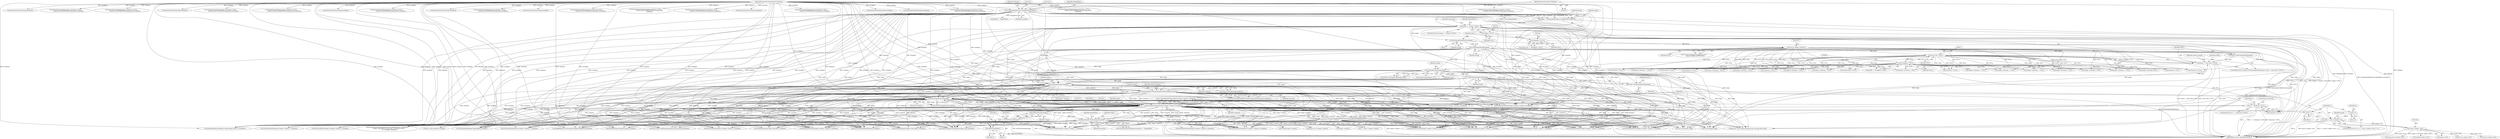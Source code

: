 digraph "0_ImageMagick_816ecab6c532ae086ff4186b3eaf4aa7092d536f@pointer" {
"1001289" [label="(Call,r=GetAuthenticPixels(image,0,y,image->columns,1,exception))"];
"1001291" [label="(Call,GetAuthenticPixels(image,0,y,image->columns,1,exception))"];
"1000325" [label="(Call,image == (Image *) NULL)"];
"1000316" [label="(Call,image = CloneImage(IMimage,0,0,MagickFalse,exception))"];
"1000318" [label="(Call,CloneImage(IMimage,0,0,MagickFalse,exception))"];
"1000221" [label="(MethodParameterIn,Image *IMimage)"];
"1000222" [label="(MethodParameterIn,ExceptionInfo *exception)"];
"1000327" [label="(Call,(Image *) NULL)"];
"1001329" [label="(Call,SyncAuthenticPixels(image,exception))"];
"1001325" [label="(Call,GetPixelChannels(image))"];
"1000951" [label="(Call,SyncImage(image,exception))"];
"1000682" [label="(Call,GetImageProfile(image,name))"];
"1000847" [label="(Call,GetNextImageProfile(image))"];
"1000672" [label="(Call,GetNextImageProfile(image))"];
"1000667" [label="(Call,ResetImageProfileIterator(image))"];
"1000674" [label="(Call,name != (const char *) NULL)"];
"1000845" [label="(Call,name=GetNextImageProfile(image))"];
"1000670" [label="(Call,name=GetNextImageProfile(image))"];
"1000676" [label="(Call,(const char *) NULL)"];
"1000688" [label="(Call,(StringInfo *) NULL)"];
"1000381" [label="(Call,png_get_libpng_ver(NULL))"];
"1000341" [label="(Call,(ImageInfo *) NULL)"];
"1001007" [label="(Call,TransformImageColorspace(image,sRGBColorspace,exception))"];
"1001029" [label="(Call,SyncImage(image,exception))"];
"1001279" [label="(Call,y < (ssize_t) image->rows)"];
"1001276" [label="(Call,y=0)"];
"1001286" [label="(Call,y++)"];
"1001281" [label="(Call,(ssize_t) image->rows)"];
"1001313" [label="(Call,(ssize_t) image->columns)"];
"1001301" [label="(Call,r == (Quantum *) NULL)"];
"1001321" [label="(Call,LBR01PixelRGBA(r))"];
"1001323" [label="(Call,r+=GetPixelChannels(image))"];
"1001570" [label="(Call,(double) image->rows)"];
"1001101" [label="(Call,(Quantum *) NULL)"];
"1001005" [label="(Call,(void) TransformImageColorspace(image,sRGBColorspace,exception))"];
"1000316" [label="(Call,image = CloneImage(IMimage,0,0,MagickFalse,exception))"];
"1001279" [label="(Call,y < (ssize_t) image->rows)"];
"1000333" [label="(Identifier,image_info)"];
"1000688" [label="(Call,(StringInfo *) NULL)"];
"1000321" [label="(Literal,0)"];
"1000222" [label="(MethodParameterIn,ExceptionInfo *exception)"];
"1001299" [label="(Identifier,exception)"];
"1001325" [label="(Call,GetPixelChannels(image))"];
"1000848" [label="(Identifier,image)"];
"1002715" [label="(Call,(Quantum *) NULL)"];
"1001300" [label="(ControlStructure,if (r == (Quantum *) NULL))"];
"1001326" [label="(Identifier,image)"];
"1000326" [label="(Identifier,image)"];
"1001009" [label="(Identifier,sRGBColorspace)"];
"1001306" [label="(ControlStructure,break;)"];
"1001029" [label="(Call,SyncImage(image,exception))"];
"1008835" [label="(Call,ExportQuantumPixels(image,(CacheView *) NULL,\n                    quantum_info,RGBQuantum,ping_pixels,exception))"];
"1003428" [label="(Call,SyncAuthenticPixels(image,exception))"];
"1004203" [label="(Call,error_info.image=image)"];
"1004192" [label="(Call,ThrowMagickException(exception,GetMagickModule(),CoderError,\n          \"Cannot write PNG8 or color-type 3; colormap is NULL\",\n          \"`%s'\",IMimage->filename))"];
"1001604" [label="(Call,image->colormap != NULL)"];
"1000318" [label="(Call,CloneImage(IMimage,0,0,MagickFalse,exception))"];
"1002330" [label="(Call,(Quantum *) NULL)"];
"1001329" [label="(Call,SyncAuthenticPixels(image,exception))"];
"1003129" [label="(Call,SyncAuthenticPixels(image,exception))"];
"1000674" [label="(Call,name != (const char *) NULL)"];
"1000695" [label="(Call,LocaleCompare(name,\"ICC\"))"];
"1000671" [label="(Identifier,name)"];
"1000668" [label="(Identifier,image)"];
"1001311" [label="(Call,x < (ssize_t) image->columns)"];
"1001559" [label="(Call,(double) image->columns)"];
"1003525" [label="(Call,GetAuthenticPixels(image,0,y,image->columns,1,exception))"];
"1000686" [label="(Call,profile != (StringInfo *) NULL)"];
"1001283" [label="(Call,image->rows)"];
"1004105" [label="(Call,(QuantumInfo *) NULL)"];
"1001292" [label="(Identifier,image)"];
"1004208" [label="(Call,error_info.exception=exception)"];
"1001193" [label="(Call,GetAuthenticPixels(image,0,y,image->columns,1,exception))"];
"1001277" [label="(Identifier,y)"];
"1001139" [label="(Call,image->colormap != NULL)"];
"1003924" [label="(Call,GetVirtualPixels(image,0,y,image->columns,1, exception))"];
"1001341" [label="(Call,image->colormap != NULL)"];
"1000971" [label="(Call,image->colormap != NULL)"];
"1003901" [label="(Call,image->colormap == NULL)"];
"1001288" [label="(Block,)"];
"1001243" [label="(Call,image->colormap != NULL)"];
"1000320" [label="(Literal,0)"];
"1001291" [label="(Call,GetAuthenticPixels(image,0,y,image->columns,1,exception))"];
"1000383" [label="(Literal,32)"];
"1000329" [label="(Identifier,NULL)"];
"1000675" [label="(Identifier,name)"];
"1001818" [label="(Call,(Quantum *) NULL)"];
"1000672" [label="(Call,GetNextImageProfile(image))"];
"1007017" [label="(Call,SetImageAlpha(image,OpaqueAlpha,exception))"];
"1000951" [label="(Call,SyncImage(image,exception))"];
"1003669" [label="(Call,image->colormap == NULL)"];
"1001796" [label="(Call,(ssize_t) image->rows)"];
"1008545" [label="(Call,GetVirtualPixels(image,0,y,image->columns,1,exception))"];
"1001309" [label="(Identifier,x)"];
"1003936" [label="(Call,(Quantum *) NULL)"];
"1008735" [label="(Call,GetVirtualPixels(image,0,y,image->columns,1, exception))"];
"1001289" [label="(Call,r=GetAuthenticPixels(image,0,y,image->columns,1,exception))"];
"1000682" [label="(Call,GetImageProfile(image,name))"];
"1003287" [label="(Call,SyncAuthenticPixels(image,exception))"];
"1000322" [label="(Identifier,MagickFalse)"];
"1000684" [label="(Identifier,name)"];
"1000317" [label="(Identifier,image)"];
"1003362" [label="(Call,image->colormap == NULL)"];
"1008572" [label="(Call,ExportQuantumPixels(image,(CacheView *) NULL,\n                    quantum_info,GrayQuantum,ping_pixels,exception))"];
"1001007" [label="(Call,TransformImageColorspace(image,sRGBColorspace,exception))"];
"1000670" [label="(Call,name=GetNextImageProfile(image))"];
"1001301" [label="(Call,r == (Quantum *) NULL)"];
"1001313" [label="(Call,(ssize_t) image->columns)"];
"1000324" [label="(ControlStructure,if (image == (Image *) NULL))"];
"1001324" [label="(Identifier,r)"];
"1003243" [label="(Call,GetAuthenticPixels(image,0,y,image->columns,1,exception))"];
"1000343" [label="(Identifier,NULL)"];
"1000953" [label="(Identifier,exception)"];
"1009005" [label="(Call,ExportQuantumPixels(image,(CacheView *) NULL,\n                         quantum_info,GrayAlphaQuantum,ping_pixels,\n                         exception))"];
"1000679" [label="(Block,)"];
"1000678" [label="(Identifier,NULL)"];
"1000952" [label="(Identifier,image)"];
"1003221" [label="(Call,image->colormap == NULL)"];
"1000405" [label="(Call,logging != MagickFalse)"];
"1000673" [label="(Identifier,image)"];
"1000381" [label="(Call,png_get_libpng_ver(NULL))"];
"1001031" [label="(Identifier,exception)"];
"1001321" [label="(Call,LBR01PixelRGBA(r))"];
"1000323" [label="(Identifier,exception)"];
"1008776" [label="(Call,ExportQuantumPixels(image,(CacheView *) NULL,\n                        quantum_info,GrayQuantum,ping_pixels,exception))"];
"1001331" [label="(Identifier,exception)"];
"1007677" [label="(Call,GetImageProperty(image,\"date:modify\",exception))"];
"1001328" [label="(Call,SyncAuthenticPixels(image,exception) == MagickFalse)"];
"1001010" [label="(Identifier,exception)"];
"1003080" [label="(Call,(Quantum *) NULL)"];
"1001295" [label="(Call,image->columns)"];
"1001205" [label="(Call,(Quantum *) NULL)"];
"1000221" [label="(MethodParameterIn,Image *IMimage)"];
"1002811" [label="(Call,SyncAuthenticPixels(image,exception))"];
"1004259" [label="(Call,png_set_write_fn(ping,image,png_put_data,png_flush_data))"];
"1001280" [label="(Identifier,y)"];
"1008304" [label="(Call,GetVirtualPixels(image,0,y,image->columns,1,exception))"];
"1008387" [label="(Call,ExportQuantumPixels(image,(CacheView *) NULL,\n                quantum_info,RedQuantum,ping_pixels,exception))"];
"1000690" [label="(Identifier,NULL)"];
"1001287" [label="(Identifier,y)"];
"1003914" [label="(Call,(ssize_t) image->rows)"];
"1008823" [label="(Call,ExportQuantumPixels(image,(CacheView *) NULL,\n                    quantum_info,RGBAQuantum,ping_pixels,exception))"];
"1001290" [label="(Identifier,r)"];
"1009779" [label="(MethodReturn,static MagickBooleanType)"];
"1000847" [label="(Call,GetNextImageProfile(image))"];
"1000327" [label="(Call,(Image *) NULL)"];
"1000683" [label="(Identifier,image)"];
"1000341" [label="(Call,(ImageInfo *) NULL)"];
"1000664" [label="(Block,)"];
"1001298" [label="(Literal,1)"];
"1001294" [label="(Identifier,y)"];
"1000680" [label="(Call,profile=GetImageProfile(image,name))"];
"1000325" [label="(Call,image == (Image *) NULL)"];
"1004362" [label="(Call,(png_uint_32) image->columns)"];
"1001302" [label="(Identifier,r)"];
"1001281" [label="(Call,(ssize_t) image->rows)"];
"1001338" [label="(Identifier,image)"];
"1000382" [label="(Identifier,NULL)"];
"1003691" [label="(Call,GetAuthenticPixels(image,0,y,image->columns,1,exception))"];
"1002833" [label="(Call,image->colormap != NULL)"];
"1004188" [label="(Call,DestroyImage(image))"];
"1001330" [label="(Identifier,image)"];
"1002703" [label="(Call,GetAuthenticPixels(image,0,y,image->columns,1,exception))"];
"1003569" [label="(Call,SyncAuthenticPixels(image,exception))"];
"1003024" [label="(Call,image->colormap != NULL)"];
"1004369" [label="(Call,(png_uint_32) image->rows)"];
"1001315" [label="(Call,image->columns)"];
"1008327" [label="(Call,ExportQuantumPixels(image,(CacheView *) NULL,\n                quantum_info,GrayQuantum,ping_pixels,exception))"];
"1000993" [label="(Call,image->colormap=NULL)"];
"1000949" [label="(Call,(void) SyncImage(image,exception))"];
"1000669" [label="(ControlStructure,for (name=GetNextImageProfile(image); name != (const char *) NULL; ))"];
"1001275" [label="(ControlStructure,for (y=0; y < (ssize_t) image->rows; y++))"];
"1001322" [label="(Identifier,r)"];
"1000846" [label="(Identifier,name)"];
"1001319" [label="(Identifier,x)"];
"1001806" [label="(Call,GetAuthenticPixels(image,0,y,image->columns,1,exception))"];
"1008625" [label="(Call,ExportQuantumPixels(image,(CacheView *) NULL,\n                  quantum_info,GrayAlphaQuantum,ping_pixels,exception))"];
"1001030" [label="(Identifier,image)"];
"1000330" [label="(Return,return(MagickFalse);)"];
"1003384" [label="(Call,GetAuthenticPixels(image,0,y,image->columns,1,exception))"];
"1007702" [label="(Call,OpenBlob(image_info,image,WriteBinaryBlobMode,exception))"];
"1001127" [label="(Call,SyncAuthenticPixels(image,exception))"];
"1002636" [label="(Call,AcquireImageColormap(image,image_colors,exception))"];
"1008764" [label="(Call,ExportQuantumPixels(image,(CacheView *) NULL,\n                        quantum_info,RedQuantum,ping_pixels,exception))"];
"1008945" [label="(Call,GetVirtualPixels(image,0,y,image->columns,1, exception))"];
"1009200" [label="(Call,GetImageProperty(image,property,exception))"];
"1007687" [label="(Call,write_tIME_chunk(image,ping,ping_info,timestamp,exception))"];
"1000850" [label="(Identifier,number_opaque)"];
"1002318" [label="(Call,GetAuthenticPixels(image,0,y,image->columns,1,exception))"];
"1003068" [label="(Call,GetAuthenticPixels(image,0,y,image->columns,1,exception))"];
"1003760" [label="(Call,SyncAuthenticPixels(image,exception))"];
"1008584" [label="(Call,ExportQuantumPixels(image,(CacheView *) NULL,\n                    quantum_info,RedQuantum,ping_pixels,exception))"];
"1000676" [label="(Call,(const char *) NULL)"];
"1001231" [label="(Call,SyncAuthenticPixels(image,exception))"];
"1000379" [label="(Call,ConcatenateMagickString(libpng_runv,\n         png_get_libpng_ver(NULL),32))"];
"1000339" [label="(Call,image_info == (ImageInfo *) NULL)"];
"1000681" [label="(Identifier,profile)"];
"1001323" [label="(Call,r+=GetPixelChannels(image))"];
"1001293" [label="(Literal,0)"];
"1001419" [label="(Call,LosslessReduceDepthOK(image,exception))"];
"1001303" [label="(Call,(Quantum *) NULL)"];
"1000319" [label="(Identifier,IMimage)"];
"1001278" [label="(Literal,0)"];
"1001008" [label="(Identifier,image)"];
"1001089" [label="(Call,GetAuthenticPixels(image,0,y,image->columns,1,exception))"];
"1001027" [label="(Call,(void) SyncImage(image,exception))"];
"1000223" [label="(Block,)"];
"1003503" [label="(Call,image->colormap == NULL)"];
"1000331" [label="(Identifier,MagickFalse)"];
"1000667" [label="(Call,ResetImageProfileIterator(image))"];
"1000845" [label="(Call,name=GetNextImageProfile(image))"];
"1001286" [label="(Call,y++)"];
"1008974" [label="(Call,ExportQuantumPixels(image,(CacheView *) NULL,\n                       quantum_info,GrayQuantum,ping_pixels,exception))"];
"1001320" [label="(Block,)"];
"1001332" [label="(Identifier,MagickFalse)"];
"1009760" [label="(Call,SetImageProperty(IMimage,\"png:bit-depth-written\",s,exception))"];
"1008793" [label="(Call,ExportQuantumPixels(image,(CacheView *) NULL,\n                      quantum_info,GrayAlphaQuantum,ping_pixels,\n                      exception))"];
"1007663" [label="(Call,GetImageProperty(image,\"png:tIME\",exception))"];
"1009018" [label="(Call,ExportQuantumPixels(image,(CacheView *) NULL,\n                      quantum_info,IndexQuantum,ping_pixels,exception))"];
"1001276" [label="(Call,y=0)"];
"1001289" -> "1001288"  [label="AST: "];
"1001289" -> "1001291"  [label="CFG: "];
"1001290" -> "1001289"  [label="AST: "];
"1001291" -> "1001289"  [label="AST: "];
"1001302" -> "1001289"  [label="CFG: "];
"1001289" -> "1009779"  [label="DDG: GetAuthenticPixels(image,0,y,image->columns,1,exception)"];
"1001291" -> "1001289"  [label="DDG: y"];
"1001291" -> "1001289"  [label="DDG: image"];
"1001291" -> "1001289"  [label="DDG: exception"];
"1001291" -> "1001289"  [label="DDG: 1"];
"1001291" -> "1001289"  [label="DDG: image->columns"];
"1001291" -> "1001289"  [label="DDG: 0"];
"1001289" -> "1001301"  [label="DDG: r"];
"1001291" -> "1001299"  [label="CFG: "];
"1001292" -> "1001291"  [label="AST: "];
"1001293" -> "1001291"  [label="AST: "];
"1001294" -> "1001291"  [label="AST: "];
"1001295" -> "1001291"  [label="AST: "];
"1001298" -> "1001291"  [label="AST: "];
"1001299" -> "1001291"  [label="AST: "];
"1001291" -> "1009779"  [label="DDG: image->columns"];
"1001291" -> "1009779"  [label="DDG: y"];
"1001291" -> "1001286"  [label="DDG: y"];
"1000325" -> "1001291"  [label="DDG: image"];
"1001329" -> "1001291"  [label="DDG: image"];
"1001329" -> "1001291"  [label="DDG: exception"];
"1000951" -> "1001291"  [label="DDG: image"];
"1000951" -> "1001291"  [label="DDG: exception"];
"1000672" -> "1001291"  [label="DDG: image"];
"1001007" -> "1001291"  [label="DDG: image"];
"1001007" -> "1001291"  [label="DDG: exception"];
"1000682" -> "1001291"  [label="DDG: image"];
"1001029" -> "1001291"  [label="DDG: image"];
"1001029" -> "1001291"  [label="DDG: exception"];
"1000847" -> "1001291"  [label="DDG: image"];
"1001279" -> "1001291"  [label="DDG: y"];
"1001313" -> "1001291"  [label="DDG: image->columns"];
"1000318" -> "1001291"  [label="DDG: exception"];
"1000222" -> "1001291"  [label="DDG: exception"];
"1001291" -> "1001313"  [label="DDG: image->columns"];
"1001291" -> "1001325"  [label="DDG: image"];
"1001291" -> "1001329"  [label="DDG: image"];
"1001291" -> "1001329"  [label="DDG: exception"];
"1001291" -> "1001419"  [label="DDG: image"];
"1001291" -> "1001419"  [label="DDG: exception"];
"1001291" -> "1001559"  [label="DDG: image->columns"];
"1001291" -> "1001806"  [label="DDG: image"];
"1001291" -> "1001806"  [label="DDG: image->columns"];
"1001291" -> "1001806"  [label="DDG: exception"];
"1001291" -> "1002318"  [label="DDG: image"];
"1001291" -> "1002318"  [label="DDG: image->columns"];
"1001291" -> "1002318"  [label="DDG: exception"];
"1001291" -> "1002636"  [label="DDG: image"];
"1001291" -> "1002636"  [label="DDG: exception"];
"1001291" -> "1002703"  [label="DDG: image->columns"];
"1001291" -> "1003068"  [label="DDG: image"];
"1001291" -> "1003068"  [label="DDG: image->columns"];
"1001291" -> "1003068"  [label="DDG: exception"];
"1001291" -> "1003243"  [label="DDG: image"];
"1001291" -> "1003243"  [label="DDG: image->columns"];
"1001291" -> "1003243"  [label="DDG: exception"];
"1001291" -> "1003384"  [label="DDG: image"];
"1001291" -> "1003384"  [label="DDG: image->columns"];
"1001291" -> "1003384"  [label="DDG: exception"];
"1001291" -> "1003525"  [label="DDG: image"];
"1001291" -> "1003525"  [label="DDG: image->columns"];
"1001291" -> "1003525"  [label="DDG: exception"];
"1001291" -> "1003691"  [label="DDG: image"];
"1001291" -> "1003691"  [label="DDG: image->columns"];
"1001291" -> "1003691"  [label="DDG: exception"];
"1001291" -> "1003924"  [label="DDG: image"];
"1001291" -> "1003924"  [label="DDG: image->columns"];
"1001291" -> "1003924"  [label="DDG: exception"];
"1001291" -> "1004188"  [label="DDG: image"];
"1001291" -> "1004192"  [label="DDG: exception"];
"1001291" -> "1004203"  [label="DDG: image"];
"1001291" -> "1004208"  [label="DDG: exception"];
"1001291" -> "1004259"  [label="DDG: image"];
"1001291" -> "1004362"  [label="DDG: image->columns"];
"1001291" -> "1007017"  [label="DDG: exception"];
"1001291" -> "1007663"  [label="DDG: exception"];
"1001291" -> "1007677"  [label="DDG: exception"];
"1001291" -> "1007687"  [label="DDG: exception"];
"1001291" -> "1007702"  [label="DDG: exception"];
"1001291" -> "1008304"  [label="DDG: exception"];
"1001291" -> "1008545"  [label="DDG: exception"];
"1001291" -> "1008735"  [label="DDG: exception"];
"1001291" -> "1008945"  [label="DDG: exception"];
"1001291" -> "1009200"  [label="DDG: exception"];
"1001291" -> "1009760"  [label="DDG: exception"];
"1000325" -> "1000324"  [label="AST: "];
"1000325" -> "1000327"  [label="CFG: "];
"1000326" -> "1000325"  [label="AST: "];
"1000327" -> "1000325"  [label="AST: "];
"1000331" -> "1000325"  [label="CFG: "];
"1000333" -> "1000325"  [label="CFG: "];
"1000325" -> "1009779"  [label="DDG: image"];
"1000325" -> "1009779"  [label="DDG: image == (Image *) NULL"];
"1000325" -> "1009779"  [label="DDG: (Image *) NULL"];
"1000316" -> "1000325"  [label="DDG: image"];
"1000327" -> "1000325"  [label="DDG: NULL"];
"1000325" -> "1000667"  [label="DDG: image"];
"1000325" -> "1000951"  [label="DDG: image"];
"1000325" -> "1001007"  [label="DDG: image"];
"1000325" -> "1001029"  [label="DDG: image"];
"1000325" -> "1001089"  [label="DDG: image"];
"1000325" -> "1001193"  [label="DDG: image"];
"1000325" -> "1001419"  [label="DDG: image"];
"1000325" -> "1001806"  [label="DDG: image"];
"1000325" -> "1002318"  [label="DDG: image"];
"1000325" -> "1002636"  [label="DDG: image"];
"1000325" -> "1003068"  [label="DDG: image"];
"1000325" -> "1003243"  [label="DDG: image"];
"1000325" -> "1003384"  [label="DDG: image"];
"1000325" -> "1003525"  [label="DDG: image"];
"1000325" -> "1003691"  [label="DDG: image"];
"1000325" -> "1003924"  [label="DDG: image"];
"1000325" -> "1004188"  [label="DDG: image"];
"1000325" -> "1004203"  [label="DDG: image"];
"1000325" -> "1004259"  [label="DDG: image"];
"1000316" -> "1000223"  [label="AST: "];
"1000316" -> "1000318"  [label="CFG: "];
"1000317" -> "1000316"  [label="AST: "];
"1000318" -> "1000316"  [label="AST: "];
"1000326" -> "1000316"  [label="CFG: "];
"1000316" -> "1009779"  [label="DDG: CloneImage(IMimage,0,0,MagickFalse,exception)"];
"1000318" -> "1000316"  [label="DDG: IMimage"];
"1000318" -> "1000316"  [label="DDG: 0"];
"1000318" -> "1000316"  [label="DDG: exception"];
"1000318" -> "1000316"  [label="DDG: MagickFalse"];
"1000318" -> "1000323"  [label="CFG: "];
"1000319" -> "1000318"  [label="AST: "];
"1000320" -> "1000318"  [label="AST: "];
"1000321" -> "1000318"  [label="AST: "];
"1000322" -> "1000318"  [label="AST: "];
"1000323" -> "1000318"  [label="AST: "];
"1000318" -> "1009779"  [label="DDG: IMimage"];
"1000318" -> "1009779"  [label="DDG: MagickFalse"];
"1000318" -> "1009779"  [label="DDG: exception"];
"1000221" -> "1000318"  [label="DDG: IMimage"];
"1000222" -> "1000318"  [label="DDG: exception"];
"1000318" -> "1000330"  [label="DDG: MagickFalse"];
"1000318" -> "1000405"  [label="DDG: MagickFalse"];
"1000318" -> "1000951"  [label="DDG: exception"];
"1000318" -> "1001007"  [label="DDG: exception"];
"1000318" -> "1001029"  [label="DDG: exception"];
"1000318" -> "1001089"  [label="DDG: exception"];
"1000318" -> "1001193"  [label="DDG: exception"];
"1000318" -> "1001419"  [label="DDG: exception"];
"1000318" -> "1001806"  [label="DDG: exception"];
"1000318" -> "1002318"  [label="DDG: exception"];
"1000318" -> "1002636"  [label="DDG: exception"];
"1000318" -> "1003068"  [label="DDG: exception"];
"1000318" -> "1003243"  [label="DDG: exception"];
"1000318" -> "1003384"  [label="DDG: exception"];
"1000318" -> "1003525"  [label="DDG: exception"];
"1000318" -> "1003691"  [label="DDG: exception"];
"1000318" -> "1003924"  [label="DDG: exception"];
"1000318" -> "1004192"  [label="DDG: exception"];
"1000318" -> "1004208"  [label="DDG: exception"];
"1000318" -> "1007017"  [label="DDG: exception"];
"1000318" -> "1007663"  [label="DDG: exception"];
"1000318" -> "1007677"  [label="DDG: exception"];
"1000318" -> "1007687"  [label="DDG: exception"];
"1000318" -> "1007702"  [label="DDG: exception"];
"1000318" -> "1008304"  [label="DDG: exception"];
"1000318" -> "1008545"  [label="DDG: exception"];
"1000318" -> "1008735"  [label="DDG: exception"];
"1000318" -> "1008945"  [label="DDG: exception"];
"1000318" -> "1009200"  [label="DDG: exception"];
"1000318" -> "1009760"  [label="DDG: IMimage"];
"1000318" -> "1009760"  [label="DDG: exception"];
"1000221" -> "1000218"  [label="AST: "];
"1000221" -> "1009779"  [label="DDG: IMimage"];
"1000221" -> "1009760"  [label="DDG: IMimage"];
"1000222" -> "1000218"  [label="AST: "];
"1000222" -> "1009779"  [label="DDG: exception"];
"1000222" -> "1000951"  [label="DDG: exception"];
"1000222" -> "1001007"  [label="DDG: exception"];
"1000222" -> "1001029"  [label="DDG: exception"];
"1000222" -> "1001089"  [label="DDG: exception"];
"1000222" -> "1001127"  [label="DDG: exception"];
"1000222" -> "1001193"  [label="DDG: exception"];
"1000222" -> "1001231"  [label="DDG: exception"];
"1000222" -> "1001329"  [label="DDG: exception"];
"1000222" -> "1001419"  [label="DDG: exception"];
"1000222" -> "1001806"  [label="DDG: exception"];
"1000222" -> "1002318"  [label="DDG: exception"];
"1000222" -> "1002636"  [label="DDG: exception"];
"1000222" -> "1002703"  [label="DDG: exception"];
"1000222" -> "1002811"  [label="DDG: exception"];
"1000222" -> "1003068"  [label="DDG: exception"];
"1000222" -> "1003129"  [label="DDG: exception"];
"1000222" -> "1003243"  [label="DDG: exception"];
"1000222" -> "1003287"  [label="DDG: exception"];
"1000222" -> "1003384"  [label="DDG: exception"];
"1000222" -> "1003428"  [label="DDG: exception"];
"1000222" -> "1003525"  [label="DDG: exception"];
"1000222" -> "1003569"  [label="DDG: exception"];
"1000222" -> "1003691"  [label="DDG: exception"];
"1000222" -> "1003760"  [label="DDG: exception"];
"1000222" -> "1003924"  [label="DDG: exception"];
"1000222" -> "1004192"  [label="DDG: exception"];
"1000222" -> "1004208"  [label="DDG: exception"];
"1000222" -> "1007017"  [label="DDG: exception"];
"1000222" -> "1007663"  [label="DDG: exception"];
"1000222" -> "1007677"  [label="DDG: exception"];
"1000222" -> "1007687"  [label="DDG: exception"];
"1000222" -> "1007702"  [label="DDG: exception"];
"1000222" -> "1008304"  [label="DDG: exception"];
"1000222" -> "1008327"  [label="DDG: exception"];
"1000222" -> "1008387"  [label="DDG: exception"];
"1000222" -> "1008545"  [label="DDG: exception"];
"1000222" -> "1008572"  [label="DDG: exception"];
"1000222" -> "1008584"  [label="DDG: exception"];
"1000222" -> "1008625"  [label="DDG: exception"];
"1000222" -> "1008735"  [label="DDG: exception"];
"1000222" -> "1008764"  [label="DDG: exception"];
"1000222" -> "1008776"  [label="DDG: exception"];
"1000222" -> "1008793"  [label="DDG: exception"];
"1000222" -> "1008823"  [label="DDG: exception"];
"1000222" -> "1008835"  [label="DDG: exception"];
"1000222" -> "1008945"  [label="DDG: exception"];
"1000222" -> "1008974"  [label="DDG: exception"];
"1000222" -> "1009005"  [label="DDG: exception"];
"1000222" -> "1009018"  [label="DDG: exception"];
"1000222" -> "1009200"  [label="DDG: exception"];
"1000222" -> "1009760"  [label="DDG: exception"];
"1000327" -> "1000329"  [label="CFG: "];
"1000328" -> "1000327"  [label="AST: "];
"1000329" -> "1000327"  [label="AST: "];
"1000327" -> "1009779"  [label="DDG: NULL"];
"1000327" -> "1000341"  [label="DDG: NULL"];
"1001329" -> "1001328"  [label="AST: "];
"1001329" -> "1001331"  [label="CFG: "];
"1001330" -> "1001329"  [label="AST: "];
"1001331" -> "1001329"  [label="AST: "];
"1001332" -> "1001329"  [label="CFG: "];
"1001329" -> "1001328"  [label="DDG: image"];
"1001329" -> "1001328"  [label="DDG: exception"];
"1001325" -> "1001329"  [label="DDG: image"];
"1001329" -> "1001419"  [label="DDG: image"];
"1001329" -> "1001419"  [label="DDG: exception"];
"1001329" -> "1001806"  [label="DDG: image"];
"1001329" -> "1001806"  [label="DDG: exception"];
"1001329" -> "1002318"  [label="DDG: image"];
"1001329" -> "1002318"  [label="DDG: exception"];
"1001329" -> "1002636"  [label="DDG: image"];
"1001329" -> "1002636"  [label="DDG: exception"];
"1001329" -> "1003068"  [label="DDG: image"];
"1001329" -> "1003068"  [label="DDG: exception"];
"1001329" -> "1003243"  [label="DDG: image"];
"1001329" -> "1003243"  [label="DDG: exception"];
"1001329" -> "1003384"  [label="DDG: image"];
"1001329" -> "1003384"  [label="DDG: exception"];
"1001329" -> "1003525"  [label="DDG: image"];
"1001329" -> "1003525"  [label="DDG: exception"];
"1001329" -> "1003691"  [label="DDG: image"];
"1001329" -> "1003691"  [label="DDG: exception"];
"1001329" -> "1003924"  [label="DDG: image"];
"1001329" -> "1003924"  [label="DDG: exception"];
"1001329" -> "1004188"  [label="DDG: image"];
"1001329" -> "1004192"  [label="DDG: exception"];
"1001329" -> "1004203"  [label="DDG: image"];
"1001329" -> "1004208"  [label="DDG: exception"];
"1001329" -> "1004259"  [label="DDG: image"];
"1001329" -> "1007017"  [label="DDG: exception"];
"1001329" -> "1007663"  [label="DDG: exception"];
"1001329" -> "1007677"  [label="DDG: exception"];
"1001329" -> "1007687"  [label="DDG: exception"];
"1001329" -> "1007702"  [label="DDG: exception"];
"1001329" -> "1008304"  [label="DDG: exception"];
"1001329" -> "1008545"  [label="DDG: exception"];
"1001329" -> "1008735"  [label="DDG: exception"];
"1001329" -> "1008945"  [label="DDG: exception"];
"1001329" -> "1009200"  [label="DDG: exception"];
"1001329" -> "1009760"  [label="DDG: exception"];
"1001325" -> "1001323"  [label="AST: "];
"1001325" -> "1001326"  [label="CFG: "];
"1001326" -> "1001325"  [label="AST: "];
"1001323" -> "1001325"  [label="CFG: "];
"1001325" -> "1001323"  [label="DDG: image"];
"1000951" -> "1000949"  [label="AST: "];
"1000951" -> "1000953"  [label="CFG: "];
"1000952" -> "1000951"  [label="AST: "];
"1000953" -> "1000951"  [label="AST: "];
"1000949" -> "1000951"  [label="CFG: "];
"1000951" -> "1000949"  [label="DDG: image"];
"1000951" -> "1000949"  [label="DDG: exception"];
"1000682" -> "1000951"  [label="DDG: image"];
"1000847" -> "1000951"  [label="DDG: image"];
"1000672" -> "1000951"  [label="DDG: image"];
"1000951" -> "1001007"  [label="DDG: image"];
"1000951" -> "1001007"  [label="DDG: exception"];
"1000951" -> "1001029"  [label="DDG: image"];
"1000951" -> "1001029"  [label="DDG: exception"];
"1000951" -> "1001089"  [label="DDG: image"];
"1000951" -> "1001089"  [label="DDG: exception"];
"1000951" -> "1001193"  [label="DDG: image"];
"1000951" -> "1001193"  [label="DDG: exception"];
"1000951" -> "1001419"  [label="DDG: image"];
"1000951" -> "1001419"  [label="DDG: exception"];
"1000951" -> "1001806"  [label="DDG: image"];
"1000951" -> "1001806"  [label="DDG: exception"];
"1000951" -> "1002318"  [label="DDG: image"];
"1000951" -> "1002318"  [label="DDG: exception"];
"1000951" -> "1002636"  [label="DDG: image"];
"1000951" -> "1002636"  [label="DDG: exception"];
"1000951" -> "1003068"  [label="DDG: image"];
"1000951" -> "1003068"  [label="DDG: exception"];
"1000951" -> "1003243"  [label="DDG: image"];
"1000951" -> "1003243"  [label="DDG: exception"];
"1000951" -> "1003384"  [label="DDG: image"];
"1000951" -> "1003384"  [label="DDG: exception"];
"1000951" -> "1003525"  [label="DDG: image"];
"1000951" -> "1003525"  [label="DDG: exception"];
"1000951" -> "1003691"  [label="DDG: image"];
"1000951" -> "1003691"  [label="DDG: exception"];
"1000951" -> "1003924"  [label="DDG: image"];
"1000951" -> "1003924"  [label="DDG: exception"];
"1000951" -> "1004188"  [label="DDG: image"];
"1000951" -> "1004192"  [label="DDG: exception"];
"1000951" -> "1004203"  [label="DDG: image"];
"1000951" -> "1004208"  [label="DDG: exception"];
"1000951" -> "1004259"  [label="DDG: image"];
"1000951" -> "1007017"  [label="DDG: exception"];
"1000951" -> "1007663"  [label="DDG: exception"];
"1000951" -> "1007677"  [label="DDG: exception"];
"1000951" -> "1007687"  [label="DDG: exception"];
"1000951" -> "1007702"  [label="DDG: exception"];
"1000951" -> "1008304"  [label="DDG: exception"];
"1000951" -> "1008545"  [label="DDG: exception"];
"1000951" -> "1008735"  [label="DDG: exception"];
"1000951" -> "1008945"  [label="DDG: exception"];
"1000951" -> "1009200"  [label="DDG: exception"];
"1000951" -> "1009760"  [label="DDG: exception"];
"1000682" -> "1000680"  [label="AST: "];
"1000682" -> "1000684"  [label="CFG: "];
"1000683" -> "1000682"  [label="AST: "];
"1000684" -> "1000682"  [label="AST: "];
"1000680" -> "1000682"  [label="CFG: "];
"1000682" -> "1000680"  [label="DDG: image"];
"1000682" -> "1000680"  [label="DDG: name"];
"1000847" -> "1000682"  [label="DDG: image"];
"1000672" -> "1000682"  [label="DDG: image"];
"1000674" -> "1000682"  [label="DDG: name"];
"1000682" -> "1000695"  [label="DDG: name"];
"1000682" -> "1000847"  [label="DDG: image"];
"1000682" -> "1001007"  [label="DDG: image"];
"1000682" -> "1001029"  [label="DDG: image"];
"1000682" -> "1001089"  [label="DDG: image"];
"1000682" -> "1001193"  [label="DDG: image"];
"1000682" -> "1001419"  [label="DDG: image"];
"1000682" -> "1001806"  [label="DDG: image"];
"1000682" -> "1002318"  [label="DDG: image"];
"1000682" -> "1002636"  [label="DDG: image"];
"1000682" -> "1003068"  [label="DDG: image"];
"1000682" -> "1003243"  [label="DDG: image"];
"1000682" -> "1003384"  [label="DDG: image"];
"1000682" -> "1003525"  [label="DDG: image"];
"1000682" -> "1003691"  [label="DDG: image"];
"1000682" -> "1003924"  [label="DDG: image"];
"1000682" -> "1004188"  [label="DDG: image"];
"1000682" -> "1004203"  [label="DDG: image"];
"1000682" -> "1004259"  [label="DDG: image"];
"1000847" -> "1000845"  [label="AST: "];
"1000847" -> "1000848"  [label="CFG: "];
"1000848" -> "1000847"  [label="AST: "];
"1000845" -> "1000847"  [label="CFG: "];
"1000847" -> "1000845"  [label="DDG: image"];
"1000847" -> "1001007"  [label="DDG: image"];
"1000847" -> "1001029"  [label="DDG: image"];
"1000847" -> "1001089"  [label="DDG: image"];
"1000847" -> "1001193"  [label="DDG: image"];
"1000847" -> "1001419"  [label="DDG: image"];
"1000847" -> "1001806"  [label="DDG: image"];
"1000847" -> "1002318"  [label="DDG: image"];
"1000847" -> "1002636"  [label="DDG: image"];
"1000847" -> "1003068"  [label="DDG: image"];
"1000847" -> "1003243"  [label="DDG: image"];
"1000847" -> "1003384"  [label="DDG: image"];
"1000847" -> "1003525"  [label="DDG: image"];
"1000847" -> "1003691"  [label="DDG: image"];
"1000847" -> "1003924"  [label="DDG: image"];
"1000847" -> "1004188"  [label="DDG: image"];
"1000847" -> "1004203"  [label="DDG: image"];
"1000847" -> "1004259"  [label="DDG: image"];
"1000672" -> "1000670"  [label="AST: "];
"1000672" -> "1000673"  [label="CFG: "];
"1000673" -> "1000672"  [label="AST: "];
"1000670" -> "1000672"  [label="CFG: "];
"1000672" -> "1000670"  [label="DDG: image"];
"1000667" -> "1000672"  [label="DDG: image"];
"1000672" -> "1001007"  [label="DDG: image"];
"1000672" -> "1001029"  [label="DDG: image"];
"1000672" -> "1001089"  [label="DDG: image"];
"1000672" -> "1001193"  [label="DDG: image"];
"1000672" -> "1001419"  [label="DDG: image"];
"1000672" -> "1001806"  [label="DDG: image"];
"1000672" -> "1002318"  [label="DDG: image"];
"1000672" -> "1002636"  [label="DDG: image"];
"1000672" -> "1003068"  [label="DDG: image"];
"1000672" -> "1003243"  [label="DDG: image"];
"1000672" -> "1003384"  [label="DDG: image"];
"1000672" -> "1003525"  [label="DDG: image"];
"1000672" -> "1003691"  [label="DDG: image"];
"1000672" -> "1003924"  [label="DDG: image"];
"1000672" -> "1004188"  [label="DDG: image"];
"1000672" -> "1004203"  [label="DDG: image"];
"1000672" -> "1004259"  [label="DDG: image"];
"1000667" -> "1000664"  [label="AST: "];
"1000667" -> "1000668"  [label="CFG: "];
"1000668" -> "1000667"  [label="AST: "];
"1000671" -> "1000667"  [label="CFG: "];
"1000667" -> "1009779"  [label="DDG: ResetImageProfileIterator(image)"];
"1000674" -> "1000669"  [label="AST: "];
"1000674" -> "1000676"  [label="CFG: "];
"1000675" -> "1000674"  [label="AST: "];
"1000676" -> "1000674"  [label="AST: "];
"1000681" -> "1000674"  [label="CFG: "];
"1000850" -> "1000674"  [label="CFG: "];
"1000674" -> "1009779"  [label="DDG: (const char *) NULL"];
"1000674" -> "1009779"  [label="DDG: name"];
"1000674" -> "1009779"  [label="DDG: name != (const char *) NULL"];
"1000845" -> "1000674"  [label="DDG: name"];
"1000670" -> "1000674"  [label="DDG: name"];
"1000676" -> "1000674"  [label="DDG: NULL"];
"1000845" -> "1000679"  [label="AST: "];
"1000846" -> "1000845"  [label="AST: "];
"1000675" -> "1000845"  [label="CFG: "];
"1000845" -> "1009779"  [label="DDG: GetNextImageProfile(image)"];
"1000670" -> "1000669"  [label="AST: "];
"1000671" -> "1000670"  [label="AST: "];
"1000675" -> "1000670"  [label="CFG: "];
"1000670" -> "1009779"  [label="DDG: GetNextImageProfile(image)"];
"1000676" -> "1000678"  [label="CFG: "];
"1000677" -> "1000676"  [label="AST: "];
"1000678" -> "1000676"  [label="AST: "];
"1000688" -> "1000676"  [label="DDG: NULL"];
"1000381" -> "1000676"  [label="DDG: NULL"];
"1000676" -> "1000688"  [label="DDG: NULL"];
"1000676" -> "1000971"  [label="DDG: NULL"];
"1000676" -> "1000993"  [label="DDG: NULL"];
"1000676" -> "1001101"  [label="DDG: NULL"];
"1000676" -> "1001139"  [label="DDG: NULL"];
"1000676" -> "1001205"  [label="DDG: NULL"];
"1000676" -> "1001243"  [label="DDG: NULL"];
"1000676" -> "1001303"  [label="DDG: NULL"];
"1000676" -> "1001341"  [label="DDG: NULL"];
"1000676" -> "1001604"  [label="DDG: NULL"];
"1000676" -> "1001818"  [label="DDG: NULL"];
"1000676" -> "1002330"  [label="DDG: NULL"];
"1000676" -> "1002715"  [label="DDG: NULL"];
"1000676" -> "1002833"  [label="DDG: NULL"];
"1000676" -> "1003024"  [label="DDG: NULL"];
"1000676" -> "1003080"  [label="DDG: NULL"];
"1000676" -> "1003221"  [label="DDG: NULL"];
"1000676" -> "1003362"  [label="DDG: NULL"];
"1000676" -> "1003503"  [label="DDG: NULL"];
"1000676" -> "1003669"  [label="DDG: NULL"];
"1000676" -> "1003901"  [label="DDG: NULL"];
"1000676" -> "1003936"  [label="DDG: NULL"];
"1000676" -> "1004105"  [label="DDG: NULL"];
"1000688" -> "1000686"  [label="AST: "];
"1000688" -> "1000690"  [label="CFG: "];
"1000689" -> "1000688"  [label="AST: "];
"1000690" -> "1000688"  [label="AST: "];
"1000686" -> "1000688"  [label="CFG: "];
"1000688" -> "1000686"  [label="DDG: NULL"];
"1000688" -> "1000971"  [label="DDG: NULL"];
"1000688" -> "1000993"  [label="DDG: NULL"];
"1000688" -> "1001101"  [label="DDG: NULL"];
"1000688" -> "1001139"  [label="DDG: NULL"];
"1000688" -> "1001205"  [label="DDG: NULL"];
"1000688" -> "1001243"  [label="DDG: NULL"];
"1000688" -> "1001303"  [label="DDG: NULL"];
"1000688" -> "1001341"  [label="DDG: NULL"];
"1000688" -> "1001604"  [label="DDG: NULL"];
"1000688" -> "1001818"  [label="DDG: NULL"];
"1000688" -> "1002330"  [label="DDG: NULL"];
"1000688" -> "1002715"  [label="DDG: NULL"];
"1000688" -> "1002833"  [label="DDG: NULL"];
"1000688" -> "1003024"  [label="DDG: NULL"];
"1000688" -> "1003080"  [label="DDG: NULL"];
"1000688" -> "1003221"  [label="DDG: NULL"];
"1000688" -> "1003362"  [label="DDG: NULL"];
"1000688" -> "1003503"  [label="DDG: NULL"];
"1000688" -> "1003669"  [label="DDG: NULL"];
"1000688" -> "1003901"  [label="DDG: NULL"];
"1000688" -> "1003936"  [label="DDG: NULL"];
"1000688" -> "1004105"  [label="DDG: NULL"];
"1000381" -> "1000379"  [label="AST: "];
"1000381" -> "1000382"  [label="CFG: "];
"1000382" -> "1000381"  [label="AST: "];
"1000383" -> "1000381"  [label="CFG: "];
"1000381" -> "1000379"  [label="DDG: NULL"];
"1000341" -> "1000381"  [label="DDG: NULL"];
"1000381" -> "1000971"  [label="DDG: NULL"];
"1000381" -> "1000993"  [label="DDG: NULL"];
"1000381" -> "1001101"  [label="DDG: NULL"];
"1000381" -> "1001139"  [label="DDG: NULL"];
"1000381" -> "1001205"  [label="DDG: NULL"];
"1000381" -> "1001243"  [label="DDG: NULL"];
"1000381" -> "1001303"  [label="DDG: NULL"];
"1000381" -> "1001341"  [label="DDG: NULL"];
"1000381" -> "1001604"  [label="DDG: NULL"];
"1000381" -> "1001818"  [label="DDG: NULL"];
"1000381" -> "1002330"  [label="DDG: NULL"];
"1000381" -> "1002715"  [label="DDG: NULL"];
"1000381" -> "1002833"  [label="DDG: NULL"];
"1000381" -> "1003024"  [label="DDG: NULL"];
"1000381" -> "1003080"  [label="DDG: NULL"];
"1000381" -> "1003221"  [label="DDG: NULL"];
"1000381" -> "1003362"  [label="DDG: NULL"];
"1000381" -> "1003503"  [label="DDG: NULL"];
"1000381" -> "1003669"  [label="DDG: NULL"];
"1000381" -> "1003901"  [label="DDG: NULL"];
"1000381" -> "1003936"  [label="DDG: NULL"];
"1000381" -> "1004105"  [label="DDG: NULL"];
"1000341" -> "1000339"  [label="AST: "];
"1000341" -> "1000343"  [label="CFG: "];
"1000342" -> "1000341"  [label="AST: "];
"1000343" -> "1000341"  [label="AST: "];
"1000339" -> "1000341"  [label="CFG: "];
"1000341" -> "1000339"  [label="DDG: NULL"];
"1001007" -> "1001005"  [label="AST: "];
"1001007" -> "1001010"  [label="CFG: "];
"1001008" -> "1001007"  [label="AST: "];
"1001009" -> "1001007"  [label="AST: "];
"1001010" -> "1001007"  [label="AST: "];
"1001005" -> "1001007"  [label="CFG: "];
"1001007" -> "1009779"  [label="DDG: sRGBColorspace"];
"1001007" -> "1001005"  [label="DDG: image"];
"1001007" -> "1001005"  [label="DDG: sRGBColorspace"];
"1001007" -> "1001005"  [label="DDG: exception"];
"1001007" -> "1001029"  [label="DDG: image"];
"1001007" -> "1001029"  [label="DDG: exception"];
"1001007" -> "1001089"  [label="DDG: image"];
"1001007" -> "1001089"  [label="DDG: exception"];
"1001007" -> "1001193"  [label="DDG: image"];
"1001007" -> "1001193"  [label="DDG: exception"];
"1001007" -> "1001419"  [label="DDG: image"];
"1001007" -> "1001419"  [label="DDG: exception"];
"1001007" -> "1001806"  [label="DDG: image"];
"1001007" -> "1001806"  [label="DDG: exception"];
"1001007" -> "1002318"  [label="DDG: image"];
"1001007" -> "1002318"  [label="DDG: exception"];
"1001007" -> "1002636"  [label="DDG: image"];
"1001007" -> "1002636"  [label="DDG: exception"];
"1001007" -> "1003068"  [label="DDG: image"];
"1001007" -> "1003068"  [label="DDG: exception"];
"1001007" -> "1003243"  [label="DDG: image"];
"1001007" -> "1003243"  [label="DDG: exception"];
"1001007" -> "1003384"  [label="DDG: image"];
"1001007" -> "1003384"  [label="DDG: exception"];
"1001007" -> "1003525"  [label="DDG: image"];
"1001007" -> "1003525"  [label="DDG: exception"];
"1001007" -> "1003691"  [label="DDG: image"];
"1001007" -> "1003691"  [label="DDG: exception"];
"1001007" -> "1003924"  [label="DDG: image"];
"1001007" -> "1003924"  [label="DDG: exception"];
"1001007" -> "1004188"  [label="DDG: image"];
"1001007" -> "1004192"  [label="DDG: exception"];
"1001007" -> "1004203"  [label="DDG: image"];
"1001007" -> "1004208"  [label="DDG: exception"];
"1001007" -> "1004259"  [label="DDG: image"];
"1001007" -> "1007017"  [label="DDG: exception"];
"1001007" -> "1007663"  [label="DDG: exception"];
"1001007" -> "1007677"  [label="DDG: exception"];
"1001007" -> "1007687"  [label="DDG: exception"];
"1001007" -> "1007702"  [label="DDG: exception"];
"1001007" -> "1008304"  [label="DDG: exception"];
"1001007" -> "1008545"  [label="DDG: exception"];
"1001007" -> "1008735"  [label="DDG: exception"];
"1001007" -> "1008945"  [label="DDG: exception"];
"1001007" -> "1009200"  [label="DDG: exception"];
"1001007" -> "1009760"  [label="DDG: exception"];
"1001029" -> "1001027"  [label="AST: "];
"1001029" -> "1001031"  [label="CFG: "];
"1001030" -> "1001029"  [label="AST: "];
"1001031" -> "1001029"  [label="AST: "];
"1001027" -> "1001029"  [label="CFG: "];
"1001029" -> "1001027"  [label="DDG: image"];
"1001029" -> "1001027"  [label="DDG: exception"];
"1001029" -> "1001089"  [label="DDG: image"];
"1001029" -> "1001089"  [label="DDG: exception"];
"1001029" -> "1001193"  [label="DDG: image"];
"1001029" -> "1001193"  [label="DDG: exception"];
"1001029" -> "1001419"  [label="DDG: image"];
"1001029" -> "1001419"  [label="DDG: exception"];
"1001029" -> "1001806"  [label="DDG: image"];
"1001029" -> "1001806"  [label="DDG: exception"];
"1001029" -> "1002318"  [label="DDG: image"];
"1001029" -> "1002318"  [label="DDG: exception"];
"1001029" -> "1002636"  [label="DDG: image"];
"1001029" -> "1002636"  [label="DDG: exception"];
"1001029" -> "1003068"  [label="DDG: image"];
"1001029" -> "1003068"  [label="DDG: exception"];
"1001029" -> "1003243"  [label="DDG: image"];
"1001029" -> "1003243"  [label="DDG: exception"];
"1001029" -> "1003384"  [label="DDG: image"];
"1001029" -> "1003384"  [label="DDG: exception"];
"1001029" -> "1003525"  [label="DDG: image"];
"1001029" -> "1003525"  [label="DDG: exception"];
"1001029" -> "1003691"  [label="DDG: image"];
"1001029" -> "1003691"  [label="DDG: exception"];
"1001029" -> "1003924"  [label="DDG: image"];
"1001029" -> "1003924"  [label="DDG: exception"];
"1001029" -> "1004188"  [label="DDG: image"];
"1001029" -> "1004192"  [label="DDG: exception"];
"1001029" -> "1004203"  [label="DDG: image"];
"1001029" -> "1004208"  [label="DDG: exception"];
"1001029" -> "1004259"  [label="DDG: image"];
"1001029" -> "1007017"  [label="DDG: exception"];
"1001029" -> "1007663"  [label="DDG: exception"];
"1001029" -> "1007677"  [label="DDG: exception"];
"1001029" -> "1007687"  [label="DDG: exception"];
"1001029" -> "1007702"  [label="DDG: exception"];
"1001029" -> "1008304"  [label="DDG: exception"];
"1001029" -> "1008545"  [label="DDG: exception"];
"1001029" -> "1008735"  [label="DDG: exception"];
"1001029" -> "1008945"  [label="DDG: exception"];
"1001029" -> "1009200"  [label="DDG: exception"];
"1001029" -> "1009760"  [label="DDG: exception"];
"1001279" -> "1001275"  [label="AST: "];
"1001279" -> "1001281"  [label="CFG: "];
"1001280" -> "1001279"  [label="AST: "];
"1001281" -> "1001279"  [label="AST: "];
"1001290" -> "1001279"  [label="CFG: "];
"1001338" -> "1001279"  [label="CFG: "];
"1001279" -> "1009779"  [label="DDG: y"];
"1001279" -> "1009779"  [label="DDG: (ssize_t) image->rows"];
"1001279" -> "1009779"  [label="DDG: y < (ssize_t) image->rows"];
"1001276" -> "1001279"  [label="DDG: y"];
"1001286" -> "1001279"  [label="DDG: y"];
"1001281" -> "1001279"  [label="DDG: image->rows"];
"1001276" -> "1001275"  [label="AST: "];
"1001276" -> "1001278"  [label="CFG: "];
"1001277" -> "1001276"  [label="AST: "];
"1001278" -> "1001276"  [label="AST: "];
"1001280" -> "1001276"  [label="CFG: "];
"1001286" -> "1001275"  [label="AST: "];
"1001286" -> "1001287"  [label="CFG: "];
"1001287" -> "1001286"  [label="AST: "];
"1001280" -> "1001286"  [label="CFG: "];
"1001281" -> "1001283"  [label="CFG: "];
"1001282" -> "1001281"  [label="AST: "];
"1001283" -> "1001281"  [label="AST: "];
"1001281" -> "1009779"  [label="DDG: image->rows"];
"1001281" -> "1001570"  [label="DDG: image->rows"];
"1001281" -> "1001796"  [label="DDG: image->rows"];
"1001281" -> "1003914"  [label="DDG: image->rows"];
"1001281" -> "1004369"  [label="DDG: image->rows"];
"1001313" -> "1001311"  [label="AST: "];
"1001313" -> "1001315"  [label="CFG: "];
"1001314" -> "1001313"  [label="AST: "];
"1001315" -> "1001313"  [label="AST: "];
"1001311" -> "1001313"  [label="CFG: "];
"1001313" -> "1009779"  [label="DDG: image->columns"];
"1001313" -> "1001311"  [label="DDG: image->columns"];
"1001313" -> "1001559"  [label="DDG: image->columns"];
"1001313" -> "1001806"  [label="DDG: image->columns"];
"1001313" -> "1002318"  [label="DDG: image->columns"];
"1001313" -> "1002703"  [label="DDG: image->columns"];
"1001313" -> "1003068"  [label="DDG: image->columns"];
"1001313" -> "1003243"  [label="DDG: image->columns"];
"1001313" -> "1003384"  [label="DDG: image->columns"];
"1001313" -> "1003525"  [label="DDG: image->columns"];
"1001313" -> "1003691"  [label="DDG: image->columns"];
"1001313" -> "1003924"  [label="DDG: image->columns"];
"1001313" -> "1004362"  [label="DDG: image->columns"];
"1001301" -> "1001300"  [label="AST: "];
"1001301" -> "1001303"  [label="CFG: "];
"1001302" -> "1001301"  [label="AST: "];
"1001303" -> "1001301"  [label="AST: "];
"1001306" -> "1001301"  [label="CFG: "];
"1001309" -> "1001301"  [label="CFG: "];
"1001301" -> "1009779"  [label="DDG: r"];
"1001301" -> "1009779"  [label="DDG: r == (Quantum *) NULL"];
"1001301" -> "1009779"  [label="DDG: (Quantum *) NULL"];
"1001303" -> "1001301"  [label="DDG: NULL"];
"1001301" -> "1001321"  [label="DDG: r"];
"1001321" -> "1001320"  [label="AST: "];
"1001321" -> "1001322"  [label="CFG: "];
"1001322" -> "1001321"  [label="AST: "];
"1001324" -> "1001321"  [label="CFG: "];
"1001321" -> "1009779"  [label="DDG: LBR01PixelRGBA(r)"];
"1001323" -> "1001321"  [label="DDG: r"];
"1001321" -> "1001323"  [label="DDG: r"];
"1001323" -> "1001320"  [label="AST: "];
"1001324" -> "1001323"  [label="AST: "];
"1001319" -> "1001323"  [label="CFG: "];
"1001323" -> "1009779"  [label="DDG: r"];
"1001323" -> "1009779"  [label="DDG: GetPixelChannels(image)"];
}
